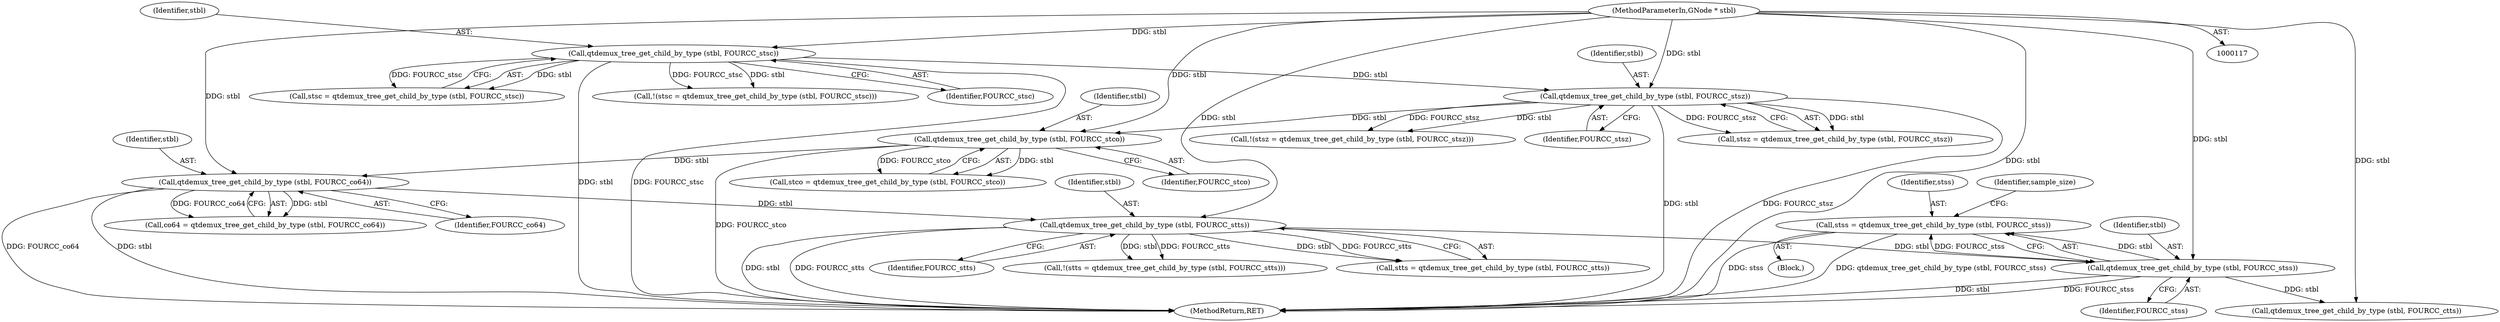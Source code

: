 digraph "0_gstreamer_bdc20b9baf13564d9a061343416395f8f9a92b53@pointer" {
"1000213" [label="(Call,stss = qtdemux_tree_get_child_by_type (stbl, FOURCC_stss))"];
"1000215" [label="(Call,qtdemux_tree_get_child_by_type (stbl, FOURCC_stss))"];
"1000209" [label="(Call,qtdemux_tree_get_child_by_type (stbl, FOURCC_stts))"];
"1000182" [label="(Call,qtdemux_tree_get_child_by_type (stbl, FOURCC_co64))"];
"1000177" [label="(Call,qtdemux_tree_get_child_by_type (stbl, FOURCC_stco))"];
"1000164" [label="(Call,qtdemux_tree_get_child_by_type (stbl, FOURCC_stsz))"];
"1000149" [label="(Call,qtdemux_tree_get_child_by_type (stbl, FOURCC_stsc))"];
"1000120" [label="(MethodParameterIn,GNode * stbl)"];
"1000183" [label="(Identifier,stbl)"];
"1000209" [label="(Call,qtdemux_tree_get_child_by_type (stbl, FOURCC_stts))"];
"1000175" [label="(Call,stco = qtdemux_tree_get_child_by_type (stbl, FOURCC_stco))"];
"1000178" [label="(Identifier,stbl)"];
"1000211" [label="(Identifier,FOURCC_stts)"];
"1000146" [label="(Call,!(stsc = qtdemux_tree_get_child_by_type (stbl, FOURCC_stsc)))"];
"1001068" [label="(MethodReturn,RET)"];
"1000150" [label="(Identifier,stbl)"];
"1000184" [label="(Identifier,FOURCC_co64)"];
"1000147" [label="(Call,stsc = qtdemux_tree_get_child_by_type (stbl, FOURCC_stsc))"];
"1000182" [label="(Call,qtdemux_tree_get_child_by_type (stbl, FOURCC_co64))"];
"1000177" [label="(Call,qtdemux_tree_get_child_by_type (stbl, FOURCC_stco))"];
"1000219" [label="(Identifier,sample_size)"];
"1000179" [label="(Identifier,FOURCC_stco)"];
"1000214" [label="(Identifier,stss)"];
"1000149" [label="(Call,qtdemux_tree_get_child_by_type (stbl, FOURCC_stsc))"];
"1000216" [label="(Identifier,stbl)"];
"1000162" [label="(Call,stsz = qtdemux_tree_get_child_by_type (stbl, FOURCC_stsz))"];
"1000151" [label="(Identifier,FOURCC_stsc)"];
"1000165" [label="(Identifier,stbl)"];
"1000213" [label="(Call,stss = qtdemux_tree_get_child_by_type (stbl, FOURCC_stss))"];
"1000121" [label="(Block,)"];
"1000206" [label="(Call,!(stts = qtdemux_tree_get_child_by_type (stbl, FOURCC_stts)))"];
"1000120" [label="(MethodParameterIn,GNode * stbl)"];
"1000161" [label="(Call,!(stsz = qtdemux_tree_get_child_by_type (stbl, FOURCC_stsz)))"];
"1000166" [label="(Identifier,FOURCC_stsz)"];
"1000217" [label="(Identifier,FOURCC_stss)"];
"1000164" [label="(Call,qtdemux_tree_get_child_by_type (stbl, FOURCC_stsz))"];
"1000961" [label="(Call,qtdemux_tree_get_child_by_type (stbl, FOURCC_ctts))"];
"1000180" [label="(Call,co64 = qtdemux_tree_get_child_by_type (stbl, FOURCC_co64))"];
"1000207" [label="(Call,stts = qtdemux_tree_get_child_by_type (stbl, FOURCC_stts))"];
"1000215" [label="(Call,qtdemux_tree_get_child_by_type (stbl, FOURCC_stss))"];
"1000210" [label="(Identifier,stbl)"];
"1000213" -> "1000121"  [label="AST: "];
"1000213" -> "1000215"  [label="CFG: "];
"1000214" -> "1000213"  [label="AST: "];
"1000215" -> "1000213"  [label="AST: "];
"1000219" -> "1000213"  [label="CFG: "];
"1000213" -> "1001068"  [label="DDG: stss"];
"1000213" -> "1001068"  [label="DDG: qtdemux_tree_get_child_by_type (stbl, FOURCC_stss)"];
"1000215" -> "1000213"  [label="DDG: stbl"];
"1000215" -> "1000213"  [label="DDG: FOURCC_stss"];
"1000215" -> "1000217"  [label="CFG: "];
"1000216" -> "1000215"  [label="AST: "];
"1000217" -> "1000215"  [label="AST: "];
"1000215" -> "1001068"  [label="DDG: stbl"];
"1000215" -> "1001068"  [label="DDG: FOURCC_stss"];
"1000209" -> "1000215"  [label="DDG: stbl"];
"1000120" -> "1000215"  [label="DDG: stbl"];
"1000215" -> "1000961"  [label="DDG: stbl"];
"1000209" -> "1000207"  [label="AST: "];
"1000209" -> "1000211"  [label="CFG: "];
"1000210" -> "1000209"  [label="AST: "];
"1000211" -> "1000209"  [label="AST: "];
"1000207" -> "1000209"  [label="CFG: "];
"1000209" -> "1001068"  [label="DDG: stbl"];
"1000209" -> "1001068"  [label="DDG: FOURCC_stts"];
"1000209" -> "1000206"  [label="DDG: stbl"];
"1000209" -> "1000206"  [label="DDG: FOURCC_stts"];
"1000209" -> "1000207"  [label="DDG: stbl"];
"1000209" -> "1000207"  [label="DDG: FOURCC_stts"];
"1000182" -> "1000209"  [label="DDG: stbl"];
"1000120" -> "1000209"  [label="DDG: stbl"];
"1000182" -> "1000180"  [label="AST: "];
"1000182" -> "1000184"  [label="CFG: "];
"1000183" -> "1000182"  [label="AST: "];
"1000184" -> "1000182"  [label="AST: "];
"1000180" -> "1000182"  [label="CFG: "];
"1000182" -> "1001068"  [label="DDG: FOURCC_co64"];
"1000182" -> "1001068"  [label="DDG: stbl"];
"1000182" -> "1000180"  [label="DDG: stbl"];
"1000182" -> "1000180"  [label="DDG: FOURCC_co64"];
"1000177" -> "1000182"  [label="DDG: stbl"];
"1000120" -> "1000182"  [label="DDG: stbl"];
"1000177" -> "1000175"  [label="AST: "];
"1000177" -> "1000179"  [label="CFG: "];
"1000178" -> "1000177"  [label="AST: "];
"1000179" -> "1000177"  [label="AST: "];
"1000175" -> "1000177"  [label="CFG: "];
"1000177" -> "1001068"  [label="DDG: FOURCC_stco"];
"1000177" -> "1000175"  [label="DDG: stbl"];
"1000177" -> "1000175"  [label="DDG: FOURCC_stco"];
"1000164" -> "1000177"  [label="DDG: stbl"];
"1000120" -> "1000177"  [label="DDG: stbl"];
"1000164" -> "1000162"  [label="AST: "];
"1000164" -> "1000166"  [label="CFG: "];
"1000165" -> "1000164"  [label="AST: "];
"1000166" -> "1000164"  [label="AST: "];
"1000162" -> "1000164"  [label="CFG: "];
"1000164" -> "1001068"  [label="DDG: FOURCC_stsz"];
"1000164" -> "1001068"  [label="DDG: stbl"];
"1000164" -> "1000161"  [label="DDG: stbl"];
"1000164" -> "1000161"  [label="DDG: FOURCC_stsz"];
"1000164" -> "1000162"  [label="DDG: stbl"];
"1000164" -> "1000162"  [label="DDG: FOURCC_stsz"];
"1000149" -> "1000164"  [label="DDG: stbl"];
"1000120" -> "1000164"  [label="DDG: stbl"];
"1000149" -> "1000147"  [label="AST: "];
"1000149" -> "1000151"  [label="CFG: "];
"1000150" -> "1000149"  [label="AST: "];
"1000151" -> "1000149"  [label="AST: "];
"1000147" -> "1000149"  [label="CFG: "];
"1000149" -> "1001068"  [label="DDG: FOURCC_stsc"];
"1000149" -> "1001068"  [label="DDG: stbl"];
"1000149" -> "1000146"  [label="DDG: stbl"];
"1000149" -> "1000146"  [label="DDG: FOURCC_stsc"];
"1000149" -> "1000147"  [label="DDG: stbl"];
"1000149" -> "1000147"  [label="DDG: FOURCC_stsc"];
"1000120" -> "1000149"  [label="DDG: stbl"];
"1000120" -> "1000117"  [label="AST: "];
"1000120" -> "1001068"  [label="DDG: stbl"];
"1000120" -> "1000961"  [label="DDG: stbl"];
}
